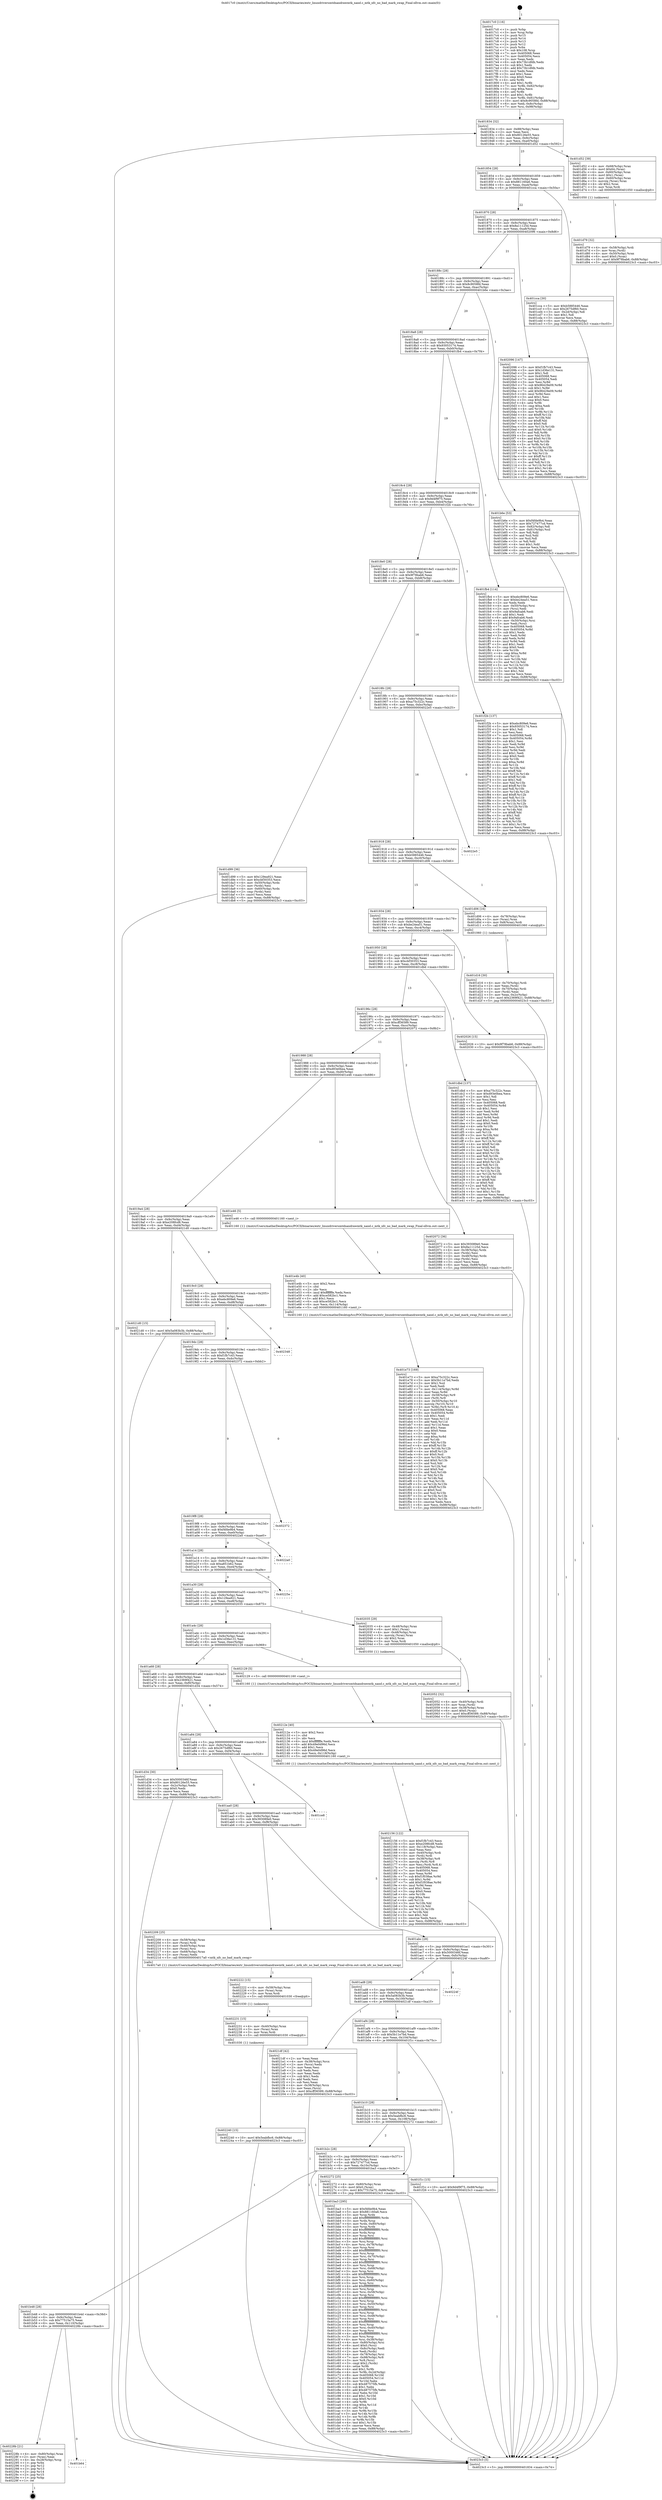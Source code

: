 digraph "0x4017c0" {
  label = "0x4017c0 (/mnt/c/Users/mathe/Desktop/tcc/POCII/binaries/extr_linuxdriversmtdnandrawmtk_nand.c_mtk_nfc_no_bad_mark_swap_Final-ollvm.out::main(0))"
  labelloc = "t"
  node[shape=record]

  Entry [label="",width=0.3,height=0.3,shape=circle,fillcolor=black,style=filled]
  "0x401834" [label="{
     0x401834 [32]\l
     | [instrs]\l
     &nbsp;&nbsp;0x401834 \<+6\>: mov -0x88(%rbp),%eax\l
     &nbsp;&nbsp;0x40183a \<+2\>: mov %eax,%ecx\l
     &nbsp;&nbsp;0x40183c \<+6\>: sub $0x80126e55,%ecx\l
     &nbsp;&nbsp;0x401842 \<+6\>: mov %eax,-0x9c(%rbp)\l
     &nbsp;&nbsp;0x401848 \<+6\>: mov %ecx,-0xa0(%rbp)\l
     &nbsp;&nbsp;0x40184e \<+6\>: je 0000000000401d52 \<main+0x592\>\l
  }"]
  "0x401d52" [label="{
     0x401d52 [39]\l
     | [instrs]\l
     &nbsp;&nbsp;0x401d52 \<+4\>: mov -0x68(%rbp),%rax\l
     &nbsp;&nbsp;0x401d56 \<+6\>: movl $0x64,(%rax)\l
     &nbsp;&nbsp;0x401d5c \<+4\>: mov -0x60(%rbp),%rax\l
     &nbsp;&nbsp;0x401d60 \<+6\>: movl $0x1,(%rax)\l
     &nbsp;&nbsp;0x401d66 \<+4\>: mov -0x60(%rbp),%rax\l
     &nbsp;&nbsp;0x401d6a \<+3\>: movslq (%rax),%rax\l
     &nbsp;&nbsp;0x401d6d \<+4\>: shl $0x2,%rax\l
     &nbsp;&nbsp;0x401d71 \<+3\>: mov %rax,%rdi\l
     &nbsp;&nbsp;0x401d74 \<+5\>: call 0000000000401050 \<malloc@plt\>\l
     | [calls]\l
     &nbsp;&nbsp;0x401050 \{1\} (unknown)\l
  }"]
  "0x401854" [label="{
     0x401854 [28]\l
     | [instrs]\l
     &nbsp;&nbsp;0x401854 \<+5\>: jmp 0000000000401859 \<main+0x99\>\l
     &nbsp;&nbsp;0x401859 \<+6\>: mov -0x9c(%rbp),%eax\l
     &nbsp;&nbsp;0x40185f \<+5\>: sub $0x881160a6,%eax\l
     &nbsp;&nbsp;0x401864 \<+6\>: mov %eax,-0xa4(%rbp)\l
     &nbsp;&nbsp;0x40186a \<+6\>: je 0000000000401cca \<main+0x50a\>\l
  }"]
  Exit [label="",width=0.3,height=0.3,shape=circle,fillcolor=black,style=filled,peripheries=2]
  "0x401cca" [label="{
     0x401cca [30]\l
     | [instrs]\l
     &nbsp;&nbsp;0x401cca \<+5\>: mov $0xb5885446,%eax\l
     &nbsp;&nbsp;0x401ccf \<+5\>: mov $0x2675df60,%ecx\l
     &nbsp;&nbsp;0x401cd4 \<+3\>: mov -0x2d(%rbp),%dl\l
     &nbsp;&nbsp;0x401cd7 \<+3\>: test $0x1,%dl\l
     &nbsp;&nbsp;0x401cda \<+3\>: cmovne %ecx,%eax\l
     &nbsp;&nbsp;0x401cdd \<+6\>: mov %eax,-0x88(%rbp)\l
     &nbsp;&nbsp;0x401ce3 \<+5\>: jmp 00000000004023c3 \<main+0xc03\>\l
  }"]
  "0x401870" [label="{
     0x401870 [28]\l
     | [instrs]\l
     &nbsp;&nbsp;0x401870 \<+5\>: jmp 0000000000401875 \<main+0xb5\>\l
     &nbsp;&nbsp;0x401875 \<+6\>: mov -0x9c(%rbp),%eax\l
     &nbsp;&nbsp;0x40187b \<+5\>: sub $0x8a11125d,%eax\l
     &nbsp;&nbsp;0x401880 \<+6\>: mov %eax,-0xa8(%rbp)\l
     &nbsp;&nbsp;0x401886 \<+6\>: je 0000000000402096 \<main+0x8d6\>\l
  }"]
  "0x401b64" [label="{
     0x401b64\l
  }", style=dashed]
  "0x402096" [label="{
     0x402096 [147]\l
     | [instrs]\l
     &nbsp;&nbsp;0x402096 \<+5\>: mov $0xf1fb7c43,%eax\l
     &nbsp;&nbsp;0x40209b \<+5\>: mov $0x1d36e131,%ecx\l
     &nbsp;&nbsp;0x4020a0 \<+2\>: mov $0x1,%dl\l
     &nbsp;&nbsp;0x4020a2 \<+7\>: mov 0x405068,%esi\l
     &nbsp;&nbsp;0x4020a9 \<+7\>: mov 0x405054,%edi\l
     &nbsp;&nbsp;0x4020b0 \<+3\>: mov %esi,%r8d\l
     &nbsp;&nbsp;0x4020b3 \<+7\>: sub $0x96429e09,%r8d\l
     &nbsp;&nbsp;0x4020ba \<+4\>: sub $0x1,%r8d\l
     &nbsp;&nbsp;0x4020be \<+7\>: add $0x96429e09,%r8d\l
     &nbsp;&nbsp;0x4020c5 \<+4\>: imul %r8d,%esi\l
     &nbsp;&nbsp;0x4020c9 \<+3\>: and $0x1,%esi\l
     &nbsp;&nbsp;0x4020cc \<+3\>: cmp $0x0,%esi\l
     &nbsp;&nbsp;0x4020cf \<+4\>: sete %r9b\l
     &nbsp;&nbsp;0x4020d3 \<+3\>: cmp $0xa,%edi\l
     &nbsp;&nbsp;0x4020d6 \<+4\>: setl %r10b\l
     &nbsp;&nbsp;0x4020da \<+3\>: mov %r9b,%r11b\l
     &nbsp;&nbsp;0x4020dd \<+4\>: xor $0xff,%r11b\l
     &nbsp;&nbsp;0x4020e1 \<+3\>: mov %r10b,%bl\l
     &nbsp;&nbsp;0x4020e4 \<+3\>: xor $0xff,%bl\l
     &nbsp;&nbsp;0x4020e7 \<+3\>: xor $0x0,%dl\l
     &nbsp;&nbsp;0x4020ea \<+3\>: mov %r11b,%r14b\l
     &nbsp;&nbsp;0x4020ed \<+4\>: and $0x0,%r14b\l
     &nbsp;&nbsp;0x4020f1 \<+3\>: and %dl,%r9b\l
     &nbsp;&nbsp;0x4020f4 \<+3\>: mov %bl,%r15b\l
     &nbsp;&nbsp;0x4020f7 \<+4\>: and $0x0,%r15b\l
     &nbsp;&nbsp;0x4020fb \<+3\>: and %dl,%r10b\l
     &nbsp;&nbsp;0x4020fe \<+3\>: or %r9b,%r14b\l
     &nbsp;&nbsp;0x402101 \<+3\>: or %r10b,%r15b\l
     &nbsp;&nbsp;0x402104 \<+3\>: xor %r15b,%r14b\l
     &nbsp;&nbsp;0x402107 \<+3\>: or %bl,%r11b\l
     &nbsp;&nbsp;0x40210a \<+4\>: xor $0xff,%r11b\l
     &nbsp;&nbsp;0x40210e \<+3\>: or $0x0,%dl\l
     &nbsp;&nbsp;0x402111 \<+3\>: and %dl,%r11b\l
     &nbsp;&nbsp;0x402114 \<+3\>: or %r11b,%r14b\l
     &nbsp;&nbsp;0x402117 \<+4\>: test $0x1,%r14b\l
     &nbsp;&nbsp;0x40211b \<+3\>: cmovne %ecx,%eax\l
     &nbsp;&nbsp;0x40211e \<+6\>: mov %eax,-0x88(%rbp)\l
     &nbsp;&nbsp;0x402124 \<+5\>: jmp 00000000004023c3 \<main+0xc03\>\l
  }"]
  "0x40188c" [label="{
     0x40188c [28]\l
     | [instrs]\l
     &nbsp;&nbsp;0x40188c \<+5\>: jmp 0000000000401891 \<main+0xd1\>\l
     &nbsp;&nbsp;0x401891 \<+6\>: mov -0x9c(%rbp),%eax\l
     &nbsp;&nbsp;0x401897 \<+5\>: sub $0x8c9058fd,%eax\l
     &nbsp;&nbsp;0x40189c \<+6\>: mov %eax,-0xac(%rbp)\l
     &nbsp;&nbsp;0x4018a2 \<+6\>: je 0000000000401b6e \<main+0x3ae\>\l
  }"]
  "0x40228b" [label="{
     0x40228b [21]\l
     | [instrs]\l
     &nbsp;&nbsp;0x40228b \<+4\>: mov -0x80(%rbp),%rax\l
     &nbsp;&nbsp;0x40228f \<+2\>: mov (%rax),%eax\l
     &nbsp;&nbsp;0x402291 \<+4\>: lea -0x28(%rbp),%rsp\l
     &nbsp;&nbsp;0x402295 \<+1\>: pop %rbx\l
     &nbsp;&nbsp;0x402296 \<+2\>: pop %r12\l
     &nbsp;&nbsp;0x402298 \<+2\>: pop %r13\l
     &nbsp;&nbsp;0x40229a \<+2\>: pop %r14\l
     &nbsp;&nbsp;0x40229c \<+2\>: pop %r15\l
     &nbsp;&nbsp;0x40229e \<+1\>: pop %rbp\l
     &nbsp;&nbsp;0x40229f \<+1\>: ret\l
  }"]
  "0x401b6e" [label="{
     0x401b6e [53]\l
     | [instrs]\l
     &nbsp;&nbsp;0x401b6e \<+5\>: mov $0xf4fde9b4,%eax\l
     &nbsp;&nbsp;0x401b73 \<+5\>: mov $0x727477cd,%ecx\l
     &nbsp;&nbsp;0x401b78 \<+6\>: mov -0x82(%rbp),%dl\l
     &nbsp;&nbsp;0x401b7e \<+7\>: mov -0x81(%rbp),%sil\l
     &nbsp;&nbsp;0x401b85 \<+3\>: mov %dl,%dil\l
     &nbsp;&nbsp;0x401b88 \<+3\>: and %sil,%dil\l
     &nbsp;&nbsp;0x401b8b \<+3\>: xor %sil,%dl\l
     &nbsp;&nbsp;0x401b8e \<+3\>: or %dl,%dil\l
     &nbsp;&nbsp;0x401b91 \<+4\>: test $0x1,%dil\l
     &nbsp;&nbsp;0x401b95 \<+3\>: cmovne %ecx,%eax\l
     &nbsp;&nbsp;0x401b98 \<+6\>: mov %eax,-0x88(%rbp)\l
     &nbsp;&nbsp;0x401b9e \<+5\>: jmp 00000000004023c3 \<main+0xc03\>\l
  }"]
  "0x4018a8" [label="{
     0x4018a8 [28]\l
     | [instrs]\l
     &nbsp;&nbsp;0x4018a8 \<+5\>: jmp 00000000004018ad \<main+0xed\>\l
     &nbsp;&nbsp;0x4018ad \<+6\>: mov -0x9c(%rbp),%eax\l
     &nbsp;&nbsp;0x4018b3 \<+5\>: sub $0x93053174,%eax\l
     &nbsp;&nbsp;0x4018b8 \<+6\>: mov %eax,-0xb0(%rbp)\l
     &nbsp;&nbsp;0x4018be \<+6\>: je 0000000000401fb4 \<main+0x7f4\>\l
  }"]
  "0x4023c3" [label="{
     0x4023c3 [5]\l
     | [instrs]\l
     &nbsp;&nbsp;0x4023c3 \<+5\>: jmp 0000000000401834 \<main+0x74\>\l
  }"]
  "0x4017c0" [label="{
     0x4017c0 [116]\l
     | [instrs]\l
     &nbsp;&nbsp;0x4017c0 \<+1\>: push %rbp\l
     &nbsp;&nbsp;0x4017c1 \<+3\>: mov %rsp,%rbp\l
     &nbsp;&nbsp;0x4017c4 \<+2\>: push %r15\l
     &nbsp;&nbsp;0x4017c6 \<+2\>: push %r14\l
     &nbsp;&nbsp;0x4017c8 \<+2\>: push %r13\l
     &nbsp;&nbsp;0x4017ca \<+2\>: push %r12\l
     &nbsp;&nbsp;0x4017cc \<+1\>: push %rbx\l
     &nbsp;&nbsp;0x4017cd \<+7\>: sub $0x108,%rsp\l
     &nbsp;&nbsp;0x4017d4 \<+7\>: mov 0x405068,%eax\l
     &nbsp;&nbsp;0x4017db \<+7\>: mov 0x405054,%ecx\l
     &nbsp;&nbsp;0x4017e2 \<+2\>: mov %eax,%edx\l
     &nbsp;&nbsp;0x4017e4 \<+6\>: sub $0x73b1dfdb,%edx\l
     &nbsp;&nbsp;0x4017ea \<+3\>: sub $0x1,%edx\l
     &nbsp;&nbsp;0x4017ed \<+6\>: add $0x73b1dfdb,%edx\l
     &nbsp;&nbsp;0x4017f3 \<+3\>: imul %edx,%eax\l
     &nbsp;&nbsp;0x4017f6 \<+3\>: and $0x1,%eax\l
     &nbsp;&nbsp;0x4017f9 \<+3\>: cmp $0x0,%eax\l
     &nbsp;&nbsp;0x4017fc \<+4\>: sete %r8b\l
     &nbsp;&nbsp;0x401800 \<+4\>: and $0x1,%r8b\l
     &nbsp;&nbsp;0x401804 \<+7\>: mov %r8b,-0x82(%rbp)\l
     &nbsp;&nbsp;0x40180b \<+3\>: cmp $0xa,%ecx\l
     &nbsp;&nbsp;0x40180e \<+4\>: setl %r8b\l
     &nbsp;&nbsp;0x401812 \<+4\>: and $0x1,%r8b\l
     &nbsp;&nbsp;0x401816 \<+7\>: mov %r8b,-0x81(%rbp)\l
     &nbsp;&nbsp;0x40181d \<+10\>: movl $0x8c9058fd,-0x88(%rbp)\l
     &nbsp;&nbsp;0x401827 \<+6\>: mov %edi,-0x8c(%rbp)\l
     &nbsp;&nbsp;0x40182d \<+7\>: mov %rsi,-0x98(%rbp)\l
  }"]
  "0x402240" [label="{
     0x402240 [15]\l
     | [instrs]\l
     &nbsp;&nbsp;0x402240 \<+10\>: movl $0x5eabfbc6,-0x88(%rbp)\l
     &nbsp;&nbsp;0x40224a \<+5\>: jmp 00000000004023c3 \<main+0xc03\>\l
  }"]
  "0x401fb4" [label="{
     0x401fb4 [114]\l
     | [instrs]\l
     &nbsp;&nbsp;0x401fb4 \<+5\>: mov $0xebc809e6,%eax\l
     &nbsp;&nbsp;0x401fb9 \<+5\>: mov $0xbe24ea51,%ecx\l
     &nbsp;&nbsp;0x401fbe \<+2\>: xor %edx,%edx\l
     &nbsp;&nbsp;0x401fc0 \<+4\>: mov -0x50(%rbp),%rsi\l
     &nbsp;&nbsp;0x401fc4 \<+2\>: mov (%rsi),%edi\l
     &nbsp;&nbsp;0x401fc6 \<+6\>: sub $0x9afcab6,%edi\l
     &nbsp;&nbsp;0x401fcc \<+3\>: add $0x1,%edi\l
     &nbsp;&nbsp;0x401fcf \<+6\>: add $0x9afcab6,%edi\l
     &nbsp;&nbsp;0x401fd5 \<+4\>: mov -0x50(%rbp),%rsi\l
     &nbsp;&nbsp;0x401fd9 \<+2\>: mov %edi,(%rsi)\l
     &nbsp;&nbsp;0x401fdb \<+7\>: mov 0x405068,%edi\l
     &nbsp;&nbsp;0x401fe2 \<+8\>: mov 0x405054,%r8d\l
     &nbsp;&nbsp;0x401fea \<+3\>: sub $0x1,%edx\l
     &nbsp;&nbsp;0x401fed \<+3\>: mov %edi,%r9d\l
     &nbsp;&nbsp;0x401ff0 \<+3\>: add %edx,%r9d\l
     &nbsp;&nbsp;0x401ff3 \<+4\>: imul %r9d,%edi\l
     &nbsp;&nbsp;0x401ff7 \<+3\>: and $0x1,%edi\l
     &nbsp;&nbsp;0x401ffa \<+3\>: cmp $0x0,%edi\l
     &nbsp;&nbsp;0x401ffd \<+4\>: sete %r10b\l
     &nbsp;&nbsp;0x402001 \<+4\>: cmp $0xa,%r8d\l
     &nbsp;&nbsp;0x402005 \<+4\>: setl %r11b\l
     &nbsp;&nbsp;0x402009 \<+3\>: mov %r10b,%bl\l
     &nbsp;&nbsp;0x40200c \<+3\>: and %r11b,%bl\l
     &nbsp;&nbsp;0x40200f \<+3\>: xor %r11b,%r10b\l
     &nbsp;&nbsp;0x402012 \<+3\>: or %r10b,%bl\l
     &nbsp;&nbsp;0x402015 \<+3\>: test $0x1,%bl\l
     &nbsp;&nbsp;0x402018 \<+3\>: cmovne %ecx,%eax\l
     &nbsp;&nbsp;0x40201b \<+6\>: mov %eax,-0x88(%rbp)\l
     &nbsp;&nbsp;0x402021 \<+5\>: jmp 00000000004023c3 \<main+0xc03\>\l
  }"]
  "0x4018c4" [label="{
     0x4018c4 [28]\l
     | [instrs]\l
     &nbsp;&nbsp;0x4018c4 \<+5\>: jmp 00000000004018c9 \<main+0x109\>\l
     &nbsp;&nbsp;0x4018c9 \<+6\>: mov -0x9c(%rbp),%eax\l
     &nbsp;&nbsp;0x4018cf \<+5\>: sub $0x9d4f9f75,%eax\l
     &nbsp;&nbsp;0x4018d4 \<+6\>: mov %eax,-0xb4(%rbp)\l
     &nbsp;&nbsp;0x4018da \<+6\>: je 0000000000401f2b \<main+0x76b\>\l
  }"]
  "0x402231" [label="{
     0x402231 [15]\l
     | [instrs]\l
     &nbsp;&nbsp;0x402231 \<+4\>: mov -0x40(%rbp),%rax\l
     &nbsp;&nbsp;0x402235 \<+3\>: mov (%rax),%rax\l
     &nbsp;&nbsp;0x402238 \<+3\>: mov %rax,%rdi\l
     &nbsp;&nbsp;0x40223b \<+5\>: call 0000000000401030 \<free@plt\>\l
     | [calls]\l
     &nbsp;&nbsp;0x401030 \{1\} (unknown)\l
  }"]
  "0x401f2b" [label="{
     0x401f2b [137]\l
     | [instrs]\l
     &nbsp;&nbsp;0x401f2b \<+5\>: mov $0xebc809e6,%eax\l
     &nbsp;&nbsp;0x401f30 \<+5\>: mov $0x93053174,%ecx\l
     &nbsp;&nbsp;0x401f35 \<+2\>: mov $0x1,%dl\l
     &nbsp;&nbsp;0x401f37 \<+2\>: xor %esi,%esi\l
     &nbsp;&nbsp;0x401f39 \<+7\>: mov 0x405068,%edi\l
     &nbsp;&nbsp;0x401f40 \<+8\>: mov 0x405054,%r8d\l
     &nbsp;&nbsp;0x401f48 \<+3\>: sub $0x1,%esi\l
     &nbsp;&nbsp;0x401f4b \<+3\>: mov %edi,%r9d\l
     &nbsp;&nbsp;0x401f4e \<+3\>: add %esi,%r9d\l
     &nbsp;&nbsp;0x401f51 \<+4\>: imul %r9d,%edi\l
     &nbsp;&nbsp;0x401f55 \<+3\>: and $0x1,%edi\l
     &nbsp;&nbsp;0x401f58 \<+3\>: cmp $0x0,%edi\l
     &nbsp;&nbsp;0x401f5b \<+4\>: sete %r10b\l
     &nbsp;&nbsp;0x401f5f \<+4\>: cmp $0xa,%r8d\l
     &nbsp;&nbsp;0x401f63 \<+4\>: setl %r11b\l
     &nbsp;&nbsp;0x401f67 \<+3\>: mov %r10b,%bl\l
     &nbsp;&nbsp;0x401f6a \<+3\>: xor $0xff,%bl\l
     &nbsp;&nbsp;0x401f6d \<+3\>: mov %r11b,%r14b\l
     &nbsp;&nbsp;0x401f70 \<+4\>: xor $0xff,%r14b\l
     &nbsp;&nbsp;0x401f74 \<+3\>: xor $0x1,%dl\l
     &nbsp;&nbsp;0x401f77 \<+3\>: mov %bl,%r15b\l
     &nbsp;&nbsp;0x401f7a \<+4\>: and $0xff,%r15b\l
     &nbsp;&nbsp;0x401f7e \<+3\>: and %dl,%r10b\l
     &nbsp;&nbsp;0x401f81 \<+3\>: mov %r14b,%r12b\l
     &nbsp;&nbsp;0x401f84 \<+4\>: and $0xff,%r12b\l
     &nbsp;&nbsp;0x401f88 \<+3\>: and %dl,%r11b\l
     &nbsp;&nbsp;0x401f8b \<+3\>: or %r10b,%r15b\l
     &nbsp;&nbsp;0x401f8e \<+3\>: or %r11b,%r12b\l
     &nbsp;&nbsp;0x401f91 \<+3\>: xor %r12b,%r15b\l
     &nbsp;&nbsp;0x401f94 \<+3\>: or %r14b,%bl\l
     &nbsp;&nbsp;0x401f97 \<+3\>: xor $0xff,%bl\l
     &nbsp;&nbsp;0x401f9a \<+3\>: or $0x1,%dl\l
     &nbsp;&nbsp;0x401f9d \<+2\>: and %dl,%bl\l
     &nbsp;&nbsp;0x401f9f \<+3\>: or %bl,%r15b\l
     &nbsp;&nbsp;0x401fa2 \<+4\>: test $0x1,%r15b\l
     &nbsp;&nbsp;0x401fa6 \<+3\>: cmovne %ecx,%eax\l
     &nbsp;&nbsp;0x401fa9 \<+6\>: mov %eax,-0x88(%rbp)\l
     &nbsp;&nbsp;0x401faf \<+5\>: jmp 00000000004023c3 \<main+0xc03\>\l
  }"]
  "0x4018e0" [label="{
     0x4018e0 [28]\l
     | [instrs]\l
     &nbsp;&nbsp;0x4018e0 \<+5\>: jmp 00000000004018e5 \<main+0x125\>\l
     &nbsp;&nbsp;0x4018e5 \<+6\>: mov -0x9c(%rbp),%eax\l
     &nbsp;&nbsp;0x4018eb \<+5\>: sub $0x9f78bab6,%eax\l
     &nbsp;&nbsp;0x4018f0 \<+6\>: mov %eax,-0xb8(%rbp)\l
     &nbsp;&nbsp;0x4018f6 \<+6\>: je 0000000000401d99 \<main+0x5d9\>\l
  }"]
  "0x402222" [label="{
     0x402222 [15]\l
     | [instrs]\l
     &nbsp;&nbsp;0x402222 \<+4\>: mov -0x58(%rbp),%rax\l
     &nbsp;&nbsp;0x402226 \<+3\>: mov (%rax),%rax\l
     &nbsp;&nbsp;0x402229 \<+3\>: mov %rax,%rdi\l
     &nbsp;&nbsp;0x40222c \<+5\>: call 0000000000401030 \<free@plt\>\l
     | [calls]\l
     &nbsp;&nbsp;0x401030 \{1\} (unknown)\l
  }"]
  "0x401d99" [label="{
     0x401d99 [36]\l
     | [instrs]\l
     &nbsp;&nbsp;0x401d99 \<+5\>: mov $0x129ea921,%eax\l
     &nbsp;&nbsp;0x401d9e \<+5\>: mov $0xcbf30353,%ecx\l
     &nbsp;&nbsp;0x401da3 \<+4\>: mov -0x50(%rbp),%rdx\l
     &nbsp;&nbsp;0x401da7 \<+2\>: mov (%rdx),%esi\l
     &nbsp;&nbsp;0x401da9 \<+4\>: mov -0x60(%rbp),%rdx\l
     &nbsp;&nbsp;0x401dad \<+2\>: cmp (%rdx),%esi\l
     &nbsp;&nbsp;0x401daf \<+3\>: cmovl %ecx,%eax\l
     &nbsp;&nbsp;0x401db2 \<+6\>: mov %eax,-0x88(%rbp)\l
     &nbsp;&nbsp;0x401db8 \<+5\>: jmp 00000000004023c3 \<main+0xc03\>\l
  }"]
  "0x4018fc" [label="{
     0x4018fc [28]\l
     | [instrs]\l
     &nbsp;&nbsp;0x4018fc \<+5\>: jmp 0000000000401901 \<main+0x141\>\l
     &nbsp;&nbsp;0x401901 \<+6\>: mov -0x9c(%rbp),%eax\l
     &nbsp;&nbsp;0x401907 \<+5\>: sub $0xa75c322c,%eax\l
     &nbsp;&nbsp;0x40190c \<+6\>: mov %eax,-0xbc(%rbp)\l
     &nbsp;&nbsp;0x401912 \<+6\>: je 00000000004022e5 \<main+0xb25\>\l
  }"]
  "0x402156" [label="{
     0x402156 [122]\l
     | [instrs]\l
     &nbsp;&nbsp;0x402156 \<+5\>: mov $0xf1fb7c43,%ecx\l
     &nbsp;&nbsp;0x40215b \<+5\>: mov $0xe208fcd8,%edx\l
     &nbsp;&nbsp;0x402160 \<+6\>: mov -0x118(%rbp),%esi\l
     &nbsp;&nbsp;0x402166 \<+3\>: imul %eax,%esi\l
     &nbsp;&nbsp;0x402169 \<+4\>: mov -0x40(%rbp),%rdi\l
     &nbsp;&nbsp;0x40216d \<+3\>: mov (%rdi),%rdi\l
     &nbsp;&nbsp;0x402170 \<+4\>: mov -0x38(%rbp),%r8\l
     &nbsp;&nbsp;0x402174 \<+3\>: movslq (%r8),%r8\l
     &nbsp;&nbsp;0x402177 \<+4\>: mov %esi,(%rdi,%r8,4)\l
     &nbsp;&nbsp;0x40217b \<+7\>: mov 0x405068,%eax\l
     &nbsp;&nbsp;0x402182 \<+7\>: mov 0x405054,%esi\l
     &nbsp;&nbsp;0x402189 \<+3\>: mov %eax,%r9d\l
     &nbsp;&nbsp;0x40218c \<+7\>: sub $0xf1f038ae,%r9d\l
     &nbsp;&nbsp;0x402193 \<+4\>: sub $0x1,%r9d\l
     &nbsp;&nbsp;0x402197 \<+7\>: add $0xf1f038ae,%r9d\l
     &nbsp;&nbsp;0x40219e \<+4\>: imul %r9d,%eax\l
     &nbsp;&nbsp;0x4021a2 \<+3\>: and $0x1,%eax\l
     &nbsp;&nbsp;0x4021a5 \<+3\>: cmp $0x0,%eax\l
     &nbsp;&nbsp;0x4021a8 \<+4\>: sete %r10b\l
     &nbsp;&nbsp;0x4021ac \<+3\>: cmp $0xa,%esi\l
     &nbsp;&nbsp;0x4021af \<+4\>: setl %r11b\l
     &nbsp;&nbsp;0x4021b3 \<+3\>: mov %r10b,%bl\l
     &nbsp;&nbsp;0x4021b6 \<+3\>: and %r11b,%bl\l
     &nbsp;&nbsp;0x4021b9 \<+3\>: xor %r11b,%r10b\l
     &nbsp;&nbsp;0x4021bc \<+3\>: or %r10b,%bl\l
     &nbsp;&nbsp;0x4021bf \<+3\>: test $0x1,%bl\l
     &nbsp;&nbsp;0x4021c2 \<+3\>: cmovne %edx,%ecx\l
     &nbsp;&nbsp;0x4021c5 \<+6\>: mov %ecx,-0x88(%rbp)\l
     &nbsp;&nbsp;0x4021cb \<+5\>: jmp 00000000004023c3 \<main+0xc03\>\l
  }"]
  "0x4022e5" [label="{
     0x4022e5\l
  }", style=dashed]
  "0x401918" [label="{
     0x401918 [28]\l
     | [instrs]\l
     &nbsp;&nbsp;0x401918 \<+5\>: jmp 000000000040191d \<main+0x15d\>\l
     &nbsp;&nbsp;0x40191d \<+6\>: mov -0x9c(%rbp),%eax\l
     &nbsp;&nbsp;0x401923 \<+5\>: sub $0xb5885446,%eax\l
     &nbsp;&nbsp;0x401928 \<+6\>: mov %eax,-0xc0(%rbp)\l
     &nbsp;&nbsp;0x40192e \<+6\>: je 0000000000401d06 \<main+0x546\>\l
  }"]
  "0x40212e" [label="{
     0x40212e [40]\l
     | [instrs]\l
     &nbsp;&nbsp;0x40212e \<+5\>: mov $0x2,%ecx\l
     &nbsp;&nbsp;0x402133 \<+1\>: cltd\l
     &nbsp;&nbsp;0x402134 \<+2\>: idiv %ecx\l
     &nbsp;&nbsp;0x402136 \<+6\>: imul $0xfffffffe,%edx,%ecx\l
     &nbsp;&nbsp;0x40213c \<+6\>: add $0x49e0d96d,%ecx\l
     &nbsp;&nbsp;0x402142 \<+3\>: add $0x1,%ecx\l
     &nbsp;&nbsp;0x402145 \<+6\>: sub $0x49e0d96d,%ecx\l
     &nbsp;&nbsp;0x40214b \<+6\>: mov %ecx,-0x118(%rbp)\l
     &nbsp;&nbsp;0x402151 \<+5\>: call 0000000000401160 \<next_i\>\l
     | [calls]\l
     &nbsp;&nbsp;0x401160 \{1\} (/mnt/c/Users/mathe/Desktop/tcc/POCII/binaries/extr_linuxdriversmtdnandrawmtk_nand.c_mtk_nfc_no_bad_mark_swap_Final-ollvm.out::next_i)\l
  }"]
  "0x401d06" [label="{
     0x401d06 [16]\l
     | [instrs]\l
     &nbsp;&nbsp;0x401d06 \<+4\>: mov -0x78(%rbp),%rax\l
     &nbsp;&nbsp;0x401d0a \<+3\>: mov (%rax),%rax\l
     &nbsp;&nbsp;0x401d0d \<+4\>: mov 0x8(%rax),%rdi\l
     &nbsp;&nbsp;0x401d11 \<+5\>: call 0000000000401060 \<atoi@plt\>\l
     | [calls]\l
     &nbsp;&nbsp;0x401060 \{1\} (unknown)\l
  }"]
  "0x401934" [label="{
     0x401934 [28]\l
     | [instrs]\l
     &nbsp;&nbsp;0x401934 \<+5\>: jmp 0000000000401939 \<main+0x179\>\l
     &nbsp;&nbsp;0x401939 \<+6\>: mov -0x9c(%rbp),%eax\l
     &nbsp;&nbsp;0x40193f \<+5\>: sub $0xbe24ea51,%eax\l
     &nbsp;&nbsp;0x401944 \<+6\>: mov %eax,-0xc4(%rbp)\l
     &nbsp;&nbsp;0x40194a \<+6\>: je 0000000000402026 \<main+0x866\>\l
  }"]
  "0x402052" [label="{
     0x402052 [32]\l
     | [instrs]\l
     &nbsp;&nbsp;0x402052 \<+4\>: mov -0x40(%rbp),%rdi\l
     &nbsp;&nbsp;0x402056 \<+3\>: mov %rax,(%rdi)\l
     &nbsp;&nbsp;0x402059 \<+4\>: mov -0x38(%rbp),%rax\l
     &nbsp;&nbsp;0x40205d \<+6\>: movl $0x0,(%rax)\l
     &nbsp;&nbsp;0x402063 \<+10\>: movl $0xcff36589,-0x88(%rbp)\l
     &nbsp;&nbsp;0x40206d \<+5\>: jmp 00000000004023c3 \<main+0xc03\>\l
  }"]
  "0x402026" [label="{
     0x402026 [15]\l
     | [instrs]\l
     &nbsp;&nbsp;0x402026 \<+10\>: movl $0x9f78bab6,-0x88(%rbp)\l
     &nbsp;&nbsp;0x402030 \<+5\>: jmp 00000000004023c3 \<main+0xc03\>\l
  }"]
  "0x401950" [label="{
     0x401950 [28]\l
     | [instrs]\l
     &nbsp;&nbsp;0x401950 \<+5\>: jmp 0000000000401955 \<main+0x195\>\l
     &nbsp;&nbsp;0x401955 \<+6\>: mov -0x9c(%rbp),%eax\l
     &nbsp;&nbsp;0x40195b \<+5\>: sub $0xcbf30353,%eax\l
     &nbsp;&nbsp;0x401960 \<+6\>: mov %eax,-0xc8(%rbp)\l
     &nbsp;&nbsp;0x401966 \<+6\>: je 0000000000401dbd \<main+0x5fd\>\l
  }"]
  "0x401e73" [label="{
     0x401e73 [169]\l
     | [instrs]\l
     &nbsp;&nbsp;0x401e73 \<+5\>: mov $0xa75c322c,%ecx\l
     &nbsp;&nbsp;0x401e78 \<+5\>: mov $0x5b11e7bd,%edx\l
     &nbsp;&nbsp;0x401e7d \<+3\>: mov $0x1,%sil\l
     &nbsp;&nbsp;0x401e80 \<+2\>: xor %edi,%edi\l
     &nbsp;&nbsp;0x401e82 \<+7\>: mov -0x114(%rbp),%r8d\l
     &nbsp;&nbsp;0x401e89 \<+4\>: imul %eax,%r8d\l
     &nbsp;&nbsp;0x401e8d \<+4\>: mov -0x58(%rbp),%r9\l
     &nbsp;&nbsp;0x401e91 \<+3\>: mov (%r9),%r9\l
     &nbsp;&nbsp;0x401e94 \<+4\>: mov -0x50(%rbp),%r10\l
     &nbsp;&nbsp;0x401e98 \<+3\>: movslq (%r10),%r10\l
     &nbsp;&nbsp;0x401e9b \<+4\>: mov %r8d,(%r9,%r10,4)\l
     &nbsp;&nbsp;0x401e9f \<+7\>: mov 0x405068,%eax\l
     &nbsp;&nbsp;0x401ea6 \<+8\>: mov 0x405054,%r8d\l
     &nbsp;&nbsp;0x401eae \<+3\>: sub $0x1,%edi\l
     &nbsp;&nbsp;0x401eb1 \<+3\>: mov %eax,%r11d\l
     &nbsp;&nbsp;0x401eb4 \<+3\>: add %edi,%r11d\l
     &nbsp;&nbsp;0x401eb7 \<+4\>: imul %r11d,%eax\l
     &nbsp;&nbsp;0x401ebb \<+3\>: and $0x1,%eax\l
     &nbsp;&nbsp;0x401ebe \<+3\>: cmp $0x0,%eax\l
     &nbsp;&nbsp;0x401ec1 \<+3\>: sete %bl\l
     &nbsp;&nbsp;0x401ec4 \<+4\>: cmp $0xa,%r8d\l
     &nbsp;&nbsp;0x401ec8 \<+4\>: setl %r14b\l
     &nbsp;&nbsp;0x401ecc \<+3\>: mov %bl,%r15b\l
     &nbsp;&nbsp;0x401ecf \<+4\>: xor $0xff,%r15b\l
     &nbsp;&nbsp;0x401ed3 \<+3\>: mov %r14b,%r12b\l
     &nbsp;&nbsp;0x401ed6 \<+4\>: xor $0xff,%r12b\l
     &nbsp;&nbsp;0x401eda \<+4\>: xor $0x0,%sil\l
     &nbsp;&nbsp;0x401ede \<+3\>: mov %r15b,%r13b\l
     &nbsp;&nbsp;0x401ee1 \<+4\>: and $0x0,%r13b\l
     &nbsp;&nbsp;0x401ee5 \<+3\>: and %sil,%bl\l
     &nbsp;&nbsp;0x401ee8 \<+3\>: mov %r12b,%al\l
     &nbsp;&nbsp;0x401eeb \<+2\>: and $0x0,%al\l
     &nbsp;&nbsp;0x401eed \<+3\>: and %sil,%r14b\l
     &nbsp;&nbsp;0x401ef0 \<+3\>: or %bl,%r13b\l
     &nbsp;&nbsp;0x401ef3 \<+3\>: or %r14b,%al\l
     &nbsp;&nbsp;0x401ef6 \<+3\>: xor %al,%r13b\l
     &nbsp;&nbsp;0x401ef9 \<+3\>: or %r12b,%r15b\l
     &nbsp;&nbsp;0x401efc \<+4\>: xor $0xff,%r15b\l
     &nbsp;&nbsp;0x401f00 \<+4\>: or $0x0,%sil\l
     &nbsp;&nbsp;0x401f04 \<+3\>: and %sil,%r15b\l
     &nbsp;&nbsp;0x401f07 \<+3\>: or %r15b,%r13b\l
     &nbsp;&nbsp;0x401f0a \<+4\>: test $0x1,%r13b\l
     &nbsp;&nbsp;0x401f0e \<+3\>: cmovne %edx,%ecx\l
     &nbsp;&nbsp;0x401f11 \<+6\>: mov %ecx,-0x88(%rbp)\l
     &nbsp;&nbsp;0x401f17 \<+5\>: jmp 00000000004023c3 \<main+0xc03\>\l
  }"]
  "0x401dbd" [label="{
     0x401dbd [137]\l
     | [instrs]\l
     &nbsp;&nbsp;0x401dbd \<+5\>: mov $0xa75c322c,%eax\l
     &nbsp;&nbsp;0x401dc2 \<+5\>: mov $0xd93e0bea,%ecx\l
     &nbsp;&nbsp;0x401dc7 \<+2\>: mov $0x1,%dl\l
     &nbsp;&nbsp;0x401dc9 \<+2\>: xor %esi,%esi\l
     &nbsp;&nbsp;0x401dcb \<+7\>: mov 0x405068,%edi\l
     &nbsp;&nbsp;0x401dd2 \<+8\>: mov 0x405054,%r8d\l
     &nbsp;&nbsp;0x401dda \<+3\>: sub $0x1,%esi\l
     &nbsp;&nbsp;0x401ddd \<+3\>: mov %edi,%r9d\l
     &nbsp;&nbsp;0x401de0 \<+3\>: add %esi,%r9d\l
     &nbsp;&nbsp;0x401de3 \<+4\>: imul %r9d,%edi\l
     &nbsp;&nbsp;0x401de7 \<+3\>: and $0x1,%edi\l
     &nbsp;&nbsp;0x401dea \<+3\>: cmp $0x0,%edi\l
     &nbsp;&nbsp;0x401ded \<+4\>: sete %r10b\l
     &nbsp;&nbsp;0x401df1 \<+4\>: cmp $0xa,%r8d\l
     &nbsp;&nbsp;0x401df5 \<+4\>: setl %r11b\l
     &nbsp;&nbsp;0x401df9 \<+3\>: mov %r10b,%bl\l
     &nbsp;&nbsp;0x401dfc \<+3\>: xor $0xff,%bl\l
     &nbsp;&nbsp;0x401dff \<+3\>: mov %r11b,%r14b\l
     &nbsp;&nbsp;0x401e02 \<+4\>: xor $0xff,%r14b\l
     &nbsp;&nbsp;0x401e06 \<+3\>: xor $0x0,%dl\l
     &nbsp;&nbsp;0x401e09 \<+3\>: mov %bl,%r15b\l
     &nbsp;&nbsp;0x401e0c \<+4\>: and $0x0,%r15b\l
     &nbsp;&nbsp;0x401e10 \<+3\>: and %dl,%r10b\l
     &nbsp;&nbsp;0x401e13 \<+3\>: mov %r14b,%r12b\l
     &nbsp;&nbsp;0x401e16 \<+4\>: and $0x0,%r12b\l
     &nbsp;&nbsp;0x401e1a \<+3\>: and %dl,%r11b\l
     &nbsp;&nbsp;0x401e1d \<+3\>: or %r10b,%r15b\l
     &nbsp;&nbsp;0x401e20 \<+3\>: or %r11b,%r12b\l
     &nbsp;&nbsp;0x401e23 \<+3\>: xor %r12b,%r15b\l
     &nbsp;&nbsp;0x401e26 \<+3\>: or %r14b,%bl\l
     &nbsp;&nbsp;0x401e29 \<+3\>: xor $0xff,%bl\l
     &nbsp;&nbsp;0x401e2c \<+3\>: or $0x0,%dl\l
     &nbsp;&nbsp;0x401e2f \<+2\>: and %dl,%bl\l
     &nbsp;&nbsp;0x401e31 \<+3\>: or %bl,%r15b\l
     &nbsp;&nbsp;0x401e34 \<+4\>: test $0x1,%r15b\l
     &nbsp;&nbsp;0x401e38 \<+3\>: cmovne %ecx,%eax\l
     &nbsp;&nbsp;0x401e3b \<+6\>: mov %eax,-0x88(%rbp)\l
     &nbsp;&nbsp;0x401e41 \<+5\>: jmp 00000000004023c3 \<main+0xc03\>\l
  }"]
  "0x40196c" [label="{
     0x40196c [28]\l
     | [instrs]\l
     &nbsp;&nbsp;0x40196c \<+5\>: jmp 0000000000401971 \<main+0x1b1\>\l
     &nbsp;&nbsp;0x401971 \<+6\>: mov -0x9c(%rbp),%eax\l
     &nbsp;&nbsp;0x401977 \<+5\>: sub $0xcff36589,%eax\l
     &nbsp;&nbsp;0x40197c \<+6\>: mov %eax,-0xcc(%rbp)\l
     &nbsp;&nbsp;0x401982 \<+6\>: je 0000000000402072 \<main+0x8b2\>\l
  }"]
  "0x401e4b" [label="{
     0x401e4b [40]\l
     | [instrs]\l
     &nbsp;&nbsp;0x401e4b \<+5\>: mov $0x2,%ecx\l
     &nbsp;&nbsp;0x401e50 \<+1\>: cltd\l
     &nbsp;&nbsp;0x401e51 \<+2\>: idiv %ecx\l
     &nbsp;&nbsp;0x401e53 \<+6\>: imul $0xfffffffe,%edx,%ecx\l
     &nbsp;&nbsp;0x401e59 \<+6\>: add $0xce582bc1,%ecx\l
     &nbsp;&nbsp;0x401e5f \<+3\>: add $0x1,%ecx\l
     &nbsp;&nbsp;0x401e62 \<+6\>: sub $0xce582bc1,%ecx\l
     &nbsp;&nbsp;0x401e68 \<+6\>: mov %ecx,-0x114(%rbp)\l
     &nbsp;&nbsp;0x401e6e \<+5\>: call 0000000000401160 \<next_i\>\l
     | [calls]\l
     &nbsp;&nbsp;0x401160 \{1\} (/mnt/c/Users/mathe/Desktop/tcc/POCII/binaries/extr_linuxdriversmtdnandrawmtk_nand.c_mtk_nfc_no_bad_mark_swap_Final-ollvm.out::next_i)\l
  }"]
  "0x402072" [label="{
     0x402072 [36]\l
     | [instrs]\l
     &nbsp;&nbsp;0x402072 \<+5\>: mov $0x393089e0,%eax\l
     &nbsp;&nbsp;0x402077 \<+5\>: mov $0x8a11125d,%ecx\l
     &nbsp;&nbsp;0x40207c \<+4\>: mov -0x38(%rbp),%rdx\l
     &nbsp;&nbsp;0x402080 \<+2\>: mov (%rdx),%esi\l
     &nbsp;&nbsp;0x402082 \<+4\>: mov -0x48(%rbp),%rdx\l
     &nbsp;&nbsp;0x402086 \<+2\>: cmp (%rdx),%esi\l
     &nbsp;&nbsp;0x402088 \<+3\>: cmovl %ecx,%eax\l
     &nbsp;&nbsp;0x40208b \<+6\>: mov %eax,-0x88(%rbp)\l
     &nbsp;&nbsp;0x402091 \<+5\>: jmp 00000000004023c3 \<main+0xc03\>\l
  }"]
  "0x401988" [label="{
     0x401988 [28]\l
     | [instrs]\l
     &nbsp;&nbsp;0x401988 \<+5\>: jmp 000000000040198d \<main+0x1cd\>\l
     &nbsp;&nbsp;0x40198d \<+6\>: mov -0x9c(%rbp),%eax\l
     &nbsp;&nbsp;0x401993 \<+5\>: sub $0xd93e0bea,%eax\l
     &nbsp;&nbsp;0x401998 \<+6\>: mov %eax,-0xd0(%rbp)\l
     &nbsp;&nbsp;0x40199e \<+6\>: je 0000000000401e46 \<main+0x686\>\l
  }"]
  "0x401d79" [label="{
     0x401d79 [32]\l
     | [instrs]\l
     &nbsp;&nbsp;0x401d79 \<+4\>: mov -0x58(%rbp),%rdi\l
     &nbsp;&nbsp;0x401d7d \<+3\>: mov %rax,(%rdi)\l
     &nbsp;&nbsp;0x401d80 \<+4\>: mov -0x50(%rbp),%rax\l
     &nbsp;&nbsp;0x401d84 \<+6\>: movl $0x0,(%rax)\l
     &nbsp;&nbsp;0x401d8a \<+10\>: movl $0x9f78bab6,-0x88(%rbp)\l
     &nbsp;&nbsp;0x401d94 \<+5\>: jmp 00000000004023c3 \<main+0xc03\>\l
  }"]
  "0x401e46" [label="{
     0x401e46 [5]\l
     | [instrs]\l
     &nbsp;&nbsp;0x401e46 \<+5\>: call 0000000000401160 \<next_i\>\l
     | [calls]\l
     &nbsp;&nbsp;0x401160 \{1\} (/mnt/c/Users/mathe/Desktop/tcc/POCII/binaries/extr_linuxdriversmtdnandrawmtk_nand.c_mtk_nfc_no_bad_mark_swap_Final-ollvm.out::next_i)\l
  }"]
  "0x4019a4" [label="{
     0x4019a4 [28]\l
     | [instrs]\l
     &nbsp;&nbsp;0x4019a4 \<+5\>: jmp 00000000004019a9 \<main+0x1e9\>\l
     &nbsp;&nbsp;0x4019a9 \<+6\>: mov -0x9c(%rbp),%eax\l
     &nbsp;&nbsp;0x4019af \<+5\>: sub $0xe208fcd8,%eax\l
     &nbsp;&nbsp;0x4019b4 \<+6\>: mov %eax,-0xd4(%rbp)\l
     &nbsp;&nbsp;0x4019ba \<+6\>: je 00000000004021d0 \<main+0xa10\>\l
  }"]
  "0x401d16" [label="{
     0x401d16 [30]\l
     | [instrs]\l
     &nbsp;&nbsp;0x401d16 \<+4\>: mov -0x70(%rbp),%rdi\l
     &nbsp;&nbsp;0x401d1a \<+2\>: mov %eax,(%rdi)\l
     &nbsp;&nbsp;0x401d1c \<+4\>: mov -0x70(%rbp),%rdi\l
     &nbsp;&nbsp;0x401d20 \<+2\>: mov (%rdi),%eax\l
     &nbsp;&nbsp;0x401d22 \<+3\>: mov %eax,-0x2c(%rbp)\l
     &nbsp;&nbsp;0x401d25 \<+10\>: movl $0x2369f421,-0x88(%rbp)\l
     &nbsp;&nbsp;0x401d2f \<+5\>: jmp 00000000004023c3 \<main+0xc03\>\l
  }"]
  "0x4021d0" [label="{
     0x4021d0 [15]\l
     | [instrs]\l
     &nbsp;&nbsp;0x4021d0 \<+10\>: movl $0x5a083b3b,-0x88(%rbp)\l
     &nbsp;&nbsp;0x4021da \<+5\>: jmp 00000000004023c3 \<main+0xc03\>\l
  }"]
  "0x4019c0" [label="{
     0x4019c0 [28]\l
     | [instrs]\l
     &nbsp;&nbsp;0x4019c0 \<+5\>: jmp 00000000004019c5 \<main+0x205\>\l
     &nbsp;&nbsp;0x4019c5 \<+6\>: mov -0x9c(%rbp),%eax\l
     &nbsp;&nbsp;0x4019cb \<+5\>: sub $0xebc809e6,%eax\l
     &nbsp;&nbsp;0x4019d0 \<+6\>: mov %eax,-0xd8(%rbp)\l
     &nbsp;&nbsp;0x4019d6 \<+6\>: je 0000000000402348 \<main+0xb88\>\l
  }"]
  "0x401b48" [label="{
     0x401b48 [28]\l
     | [instrs]\l
     &nbsp;&nbsp;0x401b48 \<+5\>: jmp 0000000000401b4d \<main+0x38d\>\l
     &nbsp;&nbsp;0x401b4d \<+6\>: mov -0x9c(%rbp),%eax\l
     &nbsp;&nbsp;0x401b53 \<+5\>: sub $0x77515a75,%eax\l
     &nbsp;&nbsp;0x401b58 \<+6\>: mov %eax,-0x110(%rbp)\l
     &nbsp;&nbsp;0x401b5e \<+6\>: je 000000000040228b \<main+0xacb\>\l
  }"]
  "0x402348" [label="{
     0x402348\l
  }", style=dashed]
  "0x4019dc" [label="{
     0x4019dc [28]\l
     | [instrs]\l
     &nbsp;&nbsp;0x4019dc \<+5\>: jmp 00000000004019e1 \<main+0x221\>\l
     &nbsp;&nbsp;0x4019e1 \<+6\>: mov -0x9c(%rbp),%eax\l
     &nbsp;&nbsp;0x4019e7 \<+5\>: sub $0xf1fb7c43,%eax\l
     &nbsp;&nbsp;0x4019ec \<+6\>: mov %eax,-0xdc(%rbp)\l
     &nbsp;&nbsp;0x4019f2 \<+6\>: je 0000000000402372 \<main+0xbb2\>\l
  }"]
  "0x401ba3" [label="{
     0x401ba3 [295]\l
     | [instrs]\l
     &nbsp;&nbsp;0x401ba3 \<+5\>: mov $0xf4fde9b4,%eax\l
     &nbsp;&nbsp;0x401ba8 \<+5\>: mov $0x881160a6,%ecx\l
     &nbsp;&nbsp;0x401bad \<+3\>: mov %rsp,%rdx\l
     &nbsp;&nbsp;0x401bb0 \<+4\>: add $0xfffffffffffffff0,%rdx\l
     &nbsp;&nbsp;0x401bb4 \<+3\>: mov %rdx,%rsp\l
     &nbsp;&nbsp;0x401bb7 \<+4\>: mov %rdx,-0x80(%rbp)\l
     &nbsp;&nbsp;0x401bbb \<+3\>: mov %rsp,%rdx\l
     &nbsp;&nbsp;0x401bbe \<+4\>: add $0xfffffffffffffff0,%rdx\l
     &nbsp;&nbsp;0x401bc2 \<+3\>: mov %rdx,%rsp\l
     &nbsp;&nbsp;0x401bc5 \<+3\>: mov %rsp,%rsi\l
     &nbsp;&nbsp;0x401bc8 \<+4\>: add $0xfffffffffffffff0,%rsi\l
     &nbsp;&nbsp;0x401bcc \<+3\>: mov %rsi,%rsp\l
     &nbsp;&nbsp;0x401bcf \<+4\>: mov %rsi,-0x78(%rbp)\l
     &nbsp;&nbsp;0x401bd3 \<+3\>: mov %rsp,%rsi\l
     &nbsp;&nbsp;0x401bd6 \<+4\>: add $0xfffffffffffffff0,%rsi\l
     &nbsp;&nbsp;0x401bda \<+3\>: mov %rsi,%rsp\l
     &nbsp;&nbsp;0x401bdd \<+4\>: mov %rsi,-0x70(%rbp)\l
     &nbsp;&nbsp;0x401be1 \<+3\>: mov %rsp,%rsi\l
     &nbsp;&nbsp;0x401be4 \<+4\>: add $0xfffffffffffffff0,%rsi\l
     &nbsp;&nbsp;0x401be8 \<+3\>: mov %rsi,%rsp\l
     &nbsp;&nbsp;0x401beb \<+4\>: mov %rsi,-0x68(%rbp)\l
     &nbsp;&nbsp;0x401bef \<+3\>: mov %rsp,%rsi\l
     &nbsp;&nbsp;0x401bf2 \<+4\>: add $0xfffffffffffffff0,%rsi\l
     &nbsp;&nbsp;0x401bf6 \<+3\>: mov %rsi,%rsp\l
     &nbsp;&nbsp;0x401bf9 \<+4\>: mov %rsi,-0x60(%rbp)\l
     &nbsp;&nbsp;0x401bfd \<+3\>: mov %rsp,%rsi\l
     &nbsp;&nbsp;0x401c00 \<+4\>: add $0xfffffffffffffff0,%rsi\l
     &nbsp;&nbsp;0x401c04 \<+3\>: mov %rsi,%rsp\l
     &nbsp;&nbsp;0x401c07 \<+4\>: mov %rsi,-0x58(%rbp)\l
     &nbsp;&nbsp;0x401c0b \<+3\>: mov %rsp,%rsi\l
     &nbsp;&nbsp;0x401c0e \<+4\>: add $0xfffffffffffffff0,%rsi\l
     &nbsp;&nbsp;0x401c12 \<+3\>: mov %rsi,%rsp\l
     &nbsp;&nbsp;0x401c15 \<+4\>: mov %rsi,-0x50(%rbp)\l
     &nbsp;&nbsp;0x401c19 \<+3\>: mov %rsp,%rsi\l
     &nbsp;&nbsp;0x401c1c \<+4\>: add $0xfffffffffffffff0,%rsi\l
     &nbsp;&nbsp;0x401c20 \<+3\>: mov %rsi,%rsp\l
     &nbsp;&nbsp;0x401c23 \<+4\>: mov %rsi,-0x48(%rbp)\l
     &nbsp;&nbsp;0x401c27 \<+3\>: mov %rsp,%rsi\l
     &nbsp;&nbsp;0x401c2a \<+4\>: add $0xfffffffffffffff0,%rsi\l
     &nbsp;&nbsp;0x401c2e \<+3\>: mov %rsi,%rsp\l
     &nbsp;&nbsp;0x401c31 \<+4\>: mov %rsi,-0x40(%rbp)\l
     &nbsp;&nbsp;0x401c35 \<+3\>: mov %rsp,%rsi\l
     &nbsp;&nbsp;0x401c38 \<+4\>: add $0xfffffffffffffff0,%rsi\l
     &nbsp;&nbsp;0x401c3c \<+3\>: mov %rsi,%rsp\l
     &nbsp;&nbsp;0x401c3f \<+4\>: mov %rsi,-0x38(%rbp)\l
     &nbsp;&nbsp;0x401c43 \<+4\>: mov -0x80(%rbp),%rsi\l
     &nbsp;&nbsp;0x401c47 \<+6\>: movl $0x0,(%rsi)\l
     &nbsp;&nbsp;0x401c4d \<+6\>: mov -0x8c(%rbp),%edi\l
     &nbsp;&nbsp;0x401c53 \<+2\>: mov %edi,(%rdx)\l
     &nbsp;&nbsp;0x401c55 \<+4\>: mov -0x78(%rbp),%rsi\l
     &nbsp;&nbsp;0x401c59 \<+7\>: mov -0x98(%rbp),%r8\l
     &nbsp;&nbsp;0x401c60 \<+3\>: mov %r8,(%rsi)\l
     &nbsp;&nbsp;0x401c63 \<+3\>: cmpl $0x2,(%rdx)\l
     &nbsp;&nbsp;0x401c66 \<+4\>: setne %r9b\l
     &nbsp;&nbsp;0x401c6a \<+4\>: and $0x1,%r9b\l
     &nbsp;&nbsp;0x401c6e \<+4\>: mov %r9b,-0x2d(%rbp)\l
     &nbsp;&nbsp;0x401c72 \<+8\>: mov 0x405068,%r10d\l
     &nbsp;&nbsp;0x401c7a \<+8\>: mov 0x405054,%r11d\l
     &nbsp;&nbsp;0x401c82 \<+3\>: mov %r10d,%ebx\l
     &nbsp;&nbsp;0x401c85 \<+6\>: sub $0x487575fb,%ebx\l
     &nbsp;&nbsp;0x401c8b \<+3\>: sub $0x1,%ebx\l
     &nbsp;&nbsp;0x401c8e \<+6\>: add $0x487575fb,%ebx\l
     &nbsp;&nbsp;0x401c94 \<+4\>: imul %ebx,%r10d\l
     &nbsp;&nbsp;0x401c98 \<+4\>: and $0x1,%r10d\l
     &nbsp;&nbsp;0x401c9c \<+4\>: cmp $0x0,%r10d\l
     &nbsp;&nbsp;0x401ca0 \<+4\>: sete %r9b\l
     &nbsp;&nbsp;0x401ca4 \<+4\>: cmp $0xa,%r11d\l
     &nbsp;&nbsp;0x401ca8 \<+4\>: setl %r14b\l
     &nbsp;&nbsp;0x401cac \<+3\>: mov %r9b,%r15b\l
     &nbsp;&nbsp;0x401caf \<+3\>: and %r14b,%r15b\l
     &nbsp;&nbsp;0x401cb2 \<+3\>: xor %r14b,%r9b\l
     &nbsp;&nbsp;0x401cb5 \<+3\>: or %r9b,%r15b\l
     &nbsp;&nbsp;0x401cb8 \<+4\>: test $0x1,%r15b\l
     &nbsp;&nbsp;0x401cbc \<+3\>: cmovne %ecx,%eax\l
     &nbsp;&nbsp;0x401cbf \<+6\>: mov %eax,-0x88(%rbp)\l
     &nbsp;&nbsp;0x401cc5 \<+5\>: jmp 00000000004023c3 \<main+0xc03\>\l
  }"]
  "0x402372" [label="{
     0x402372\l
  }", style=dashed]
  "0x4019f8" [label="{
     0x4019f8 [28]\l
     | [instrs]\l
     &nbsp;&nbsp;0x4019f8 \<+5\>: jmp 00000000004019fd \<main+0x23d\>\l
     &nbsp;&nbsp;0x4019fd \<+6\>: mov -0x9c(%rbp),%eax\l
     &nbsp;&nbsp;0x401a03 \<+5\>: sub $0xf4fde9b4,%eax\l
     &nbsp;&nbsp;0x401a08 \<+6\>: mov %eax,-0xe0(%rbp)\l
     &nbsp;&nbsp;0x401a0e \<+6\>: je 00000000004022a0 \<main+0xae0\>\l
  }"]
  "0x401b2c" [label="{
     0x401b2c [28]\l
     | [instrs]\l
     &nbsp;&nbsp;0x401b2c \<+5\>: jmp 0000000000401b31 \<main+0x371\>\l
     &nbsp;&nbsp;0x401b31 \<+6\>: mov -0x9c(%rbp),%eax\l
     &nbsp;&nbsp;0x401b37 \<+5\>: sub $0x727477cd,%eax\l
     &nbsp;&nbsp;0x401b3c \<+6\>: mov %eax,-0x10c(%rbp)\l
     &nbsp;&nbsp;0x401b42 \<+6\>: je 0000000000401ba3 \<main+0x3e3\>\l
  }"]
  "0x4022a0" [label="{
     0x4022a0\l
  }", style=dashed]
  "0x401a14" [label="{
     0x401a14 [28]\l
     | [instrs]\l
     &nbsp;&nbsp;0x401a14 \<+5\>: jmp 0000000000401a19 \<main+0x259\>\l
     &nbsp;&nbsp;0x401a19 \<+6\>: mov -0x9c(%rbp),%eax\l
     &nbsp;&nbsp;0x401a1f \<+5\>: sub $0xa851b62,%eax\l
     &nbsp;&nbsp;0x401a24 \<+6\>: mov %eax,-0xe4(%rbp)\l
     &nbsp;&nbsp;0x401a2a \<+6\>: je 000000000040225e \<main+0xa9e\>\l
  }"]
  "0x402272" [label="{
     0x402272 [25]\l
     | [instrs]\l
     &nbsp;&nbsp;0x402272 \<+4\>: mov -0x80(%rbp),%rax\l
     &nbsp;&nbsp;0x402276 \<+6\>: movl $0x0,(%rax)\l
     &nbsp;&nbsp;0x40227c \<+10\>: movl $0x77515a75,-0x88(%rbp)\l
     &nbsp;&nbsp;0x402286 \<+5\>: jmp 00000000004023c3 \<main+0xc03\>\l
  }"]
  "0x40225e" [label="{
     0x40225e\l
  }", style=dashed]
  "0x401a30" [label="{
     0x401a30 [28]\l
     | [instrs]\l
     &nbsp;&nbsp;0x401a30 \<+5\>: jmp 0000000000401a35 \<main+0x275\>\l
     &nbsp;&nbsp;0x401a35 \<+6\>: mov -0x9c(%rbp),%eax\l
     &nbsp;&nbsp;0x401a3b \<+5\>: sub $0x129ea921,%eax\l
     &nbsp;&nbsp;0x401a40 \<+6\>: mov %eax,-0xe8(%rbp)\l
     &nbsp;&nbsp;0x401a46 \<+6\>: je 0000000000402035 \<main+0x875\>\l
  }"]
  "0x401b10" [label="{
     0x401b10 [28]\l
     | [instrs]\l
     &nbsp;&nbsp;0x401b10 \<+5\>: jmp 0000000000401b15 \<main+0x355\>\l
     &nbsp;&nbsp;0x401b15 \<+6\>: mov -0x9c(%rbp),%eax\l
     &nbsp;&nbsp;0x401b1b \<+5\>: sub $0x5eabfbc6,%eax\l
     &nbsp;&nbsp;0x401b20 \<+6\>: mov %eax,-0x108(%rbp)\l
     &nbsp;&nbsp;0x401b26 \<+6\>: je 0000000000402272 \<main+0xab2\>\l
  }"]
  "0x402035" [label="{
     0x402035 [29]\l
     | [instrs]\l
     &nbsp;&nbsp;0x402035 \<+4\>: mov -0x48(%rbp),%rax\l
     &nbsp;&nbsp;0x402039 \<+6\>: movl $0x1,(%rax)\l
     &nbsp;&nbsp;0x40203f \<+4\>: mov -0x48(%rbp),%rax\l
     &nbsp;&nbsp;0x402043 \<+3\>: movslq (%rax),%rax\l
     &nbsp;&nbsp;0x402046 \<+4\>: shl $0x2,%rax\l
     &nbsp;&nbsp;0x40204a \<+3\>: mov %rax,%rdi\l
     &nbsp;&nbsp;0x40204d \<+5\>: call 0000000000401050 \<malloc@plt\>\l
     | [calls]\l
     &nbsp;&nbsp;0x401050 \{1\} (unknown)\l
  }"]
  "0x401a4c" [label="{
     0x401a4c [28]\l
     | [instrs]\l
     &nbsp;&nbsp;0x401a4c \<+5\>: jmp 0000000000401a51 \<main+0x291\>\l
     &nbsp;&nbsp;0x401a51 \<+6\>: mov -0x9c(%rbp),%eax\l
     &nbsp;&nbsp;0x401a57 \<+5\>: sub $0x1d36e131,%eax\l
     &nbsp;&nbsp;0x401a5c \<+6\>: mov %eax,-0xec(%rbp)\l
     &nbsp;&nbsp;0x401a62 \<+6\>: je 0000000000402129 \<main+0x969\>\l
  }"]
  "0x401f1c" [label="{
     0x401f1c [15]\l
     | [instrs]\l
     &nbsp;&nbsp;0x401f1c \<+10\>: movl $0x9d4f9f75,-0x88(%rbp)\l
     &nbsp;&nbsp;0x401f26 \<+5\>: jmp 00000000004023c3 \<main+0xc03\>\l
  }"]
  "0x402129" [label="{
     0x402129 [5]\l
     | [instrs]\l
     &nbsp;&nbsp;0x402129 \<+5\>: call 0000000000401160 \<next_i\>\l
     | [calls]\l
     &nbsp;&nbsp;0x401160 \{1\} (/mnt/c/Users/mathe/Desktop/tcc/POCII/binaries/extr_linuxdriversmtdnandrawmtk_nand.c_mtk_nfc_no_bad_mark_swap_Final-ollvm.out::next_i)\l
  }"]
  "0x401a68" [label="{
     0x401a68 [28]\l
     | [instrs]\l
     &nbsp;&nbsp;0x401a68 \<+5\>: jmp 0000000000401a6d \<main+0x2ad\>\l
     &nbsp;&nbsp;0x401a6d \<+6\>: mov -0x9c(%rbp),%eax\l
     &nbsp;&nbsp;0x401a73 \<+5\>: sub $0x2369f421,%eax\l
     &nbsp;&nbsp;0x401a78 \<+6\>: mov %eax,-0xf0(%rbp)\l
     &nbsp;&nbsp;0x401a7e \<+6\>: je 0000000000401d34 \<main+0x574\>\l
  }"]
  "0x401af4" [label="{
     0x401af4 [28]\l
     | [instrs]\l
     &nbsp;&nbsp;0x401af4 \<+5\>: jmp 0000000000401af9 \<main+0x339\>\l
     &nbsp;&nbsp;0x401af9 \<+6\>: mov -0x9c(%rbp),%eax\l
     &nbsp;&nbsp;0x401aff \<+5\>: sub $0x5b11e7bd,%eax\l
     &nbsp;&nbsp;0x401b04 \<+6\>: mov %eax,-0x104(%rbp)\l
     &nbsp;&nbsp;0x401b0a \<+6\>: je 0000000000401f1c \<main+0x75c\>\l
  }"]
  "0x401d34" [label="{
     0x401d34 [30]\l
     | [instrs]\l
     &nbsp;&nbsp;0x401d34 \<+5\>: mov $0x5000346f,%eax\l
     &nbsp;&nbsp;0x401d39 \<+5\>: mov $0x80126e55,%ecx\l
     &nbsp;&nbsp;0x401d3e \<+3\>: mov -0x2c(%rbp),%edx\l
     &nbsp;&nbsp;0x401d41 \<+3\>: cmp $0x0,%edx\l
     &nbsp;&nbsp;0x401d44 \<+3\>: cmove %ecx,%eax\l
     &nbsp;&nbsp;0x401d47 \<+6\>: mov %eax,-0x88(%rbp)\l
     &nbsp;&nbsp;0x401d4d \<+5\>: jmp 00000000004023c3 \<main+0xc03\>\l
  }"]
  "0x401a84" [label="{
     0x401a84 [28]\l
     | [instrs]\l
     &nbsp;&nbsp;0x401a84 \<+5\>: jmp 0000000000401a89 \<main+0x2c9\>\l
     &nbsp;&nbsp;0x401a89 \<+6\>: mov -0x9c(%rbp),%eax\l
     &nbsp;&nbsp;0x401a8f \<+5\>: sub $0x2675df60,%eax\l
     &nbsp;&nbsp;0x401a94 \<+6\>: mov %eax,-0xf4(%rbp)\l
     &nbsp;&nbsp;0x401a9a \<+6\>: je 0000000000401ce8 \<main+0x528\>\l
  }"]
  "0x4021df" [label="{
     0x4021df [42]\l
     | [instrs]\l
     &nbsp;&nbsp;0x4021df \<+2\>: xor %eax,%eax\l
     &nbsp;&nbsp;0x4021e1 \<+4\>: mov -0x38(%rbp),%rcx\l
     &nbsp;&nbsp;0x4021e5 \<+2\>: mov (%rcx),%edx\l
     &nbsp;&nbsp;0x4021e7 \<+2\>: mov %eax,%esi\l
     &nbsp;&nbsp;0x4021e9 \<+2\>: sub %edx,%esi\l
     &nbsp;&nbsp;0x4021eb \<+2\>: mov %eax,%edx\l
     &nbsp;&nbsp;0x4021ed \<+3\>: sub $0x1,%edx\l
     &nbsp;&nbsp;0x4021f0 \<+2\>: add %edx,%esi\l
     &nbsp;&nbsp;0x4021f2 \<+2\>: sub %esi,%eax\l
     &nbsp;&nbsp;0x4021f4 \<+4\>: mov -0x38(%rbp),%rcx\l
     &nbsp;&nbsp;0x4021f8 \<+2\>: mov %eax,(%rcx)\l
     &nbsp;&nbsp;0x4021fa \<+10\>: movl $0xcff36589,-0x88(%rbp)\l
     &nbsp;&nbsp;0x402204 \<+5\>: jmp 00000000004023c3 \<main+0xc03\>\l
  }"]
  "0x401ce8" [label="{
     0x401ce8\l
  }", style=dashed]
  "0x401aa0" [label="{
     0x401aa0 [28]\l
     | [instrs]\l
     &nbsp;&nbsp;0x401aa0 \<+5\>: jmp 0000000000401aa5 \<main+0x2e5\>\l
     &nbsp;&nbsp;0x401aa5 \<+6\>: mov -0x9c(%rbp),%eax\l
     &nbsp;&nbsp;0x401aab \<+5\>: sub $0x393089e0,%eax\l
     &nbsp;&nbsp;0x401ab0 \<+6\>: mov %eax,-0xf8(%rbp)\l
     &nbsp;&nbsp;0x401ab6 \<+6\>: je 0000000000402209 \<main+0xa49\>\l
  }"]
  "0x401ad8" [label="{
     0x401ad8 [28]\l
     | [instrs]\l
     &nbsp;&nbsp;0x401ad8 \<+5\>: jmp 0000000000401add \<main+0x31d\>\l
     &nbsp;&nbsp;0x401add \<+6\>: mov -0x9c(%rbp),%eax\l
     &nbsp;&nbsp;0x401ae3 \<+5\>: sub $0x5a083b3b,%eax\l
     &nbsp;&nbsp;0x401ae8 \<+6\>: mov %eax,-0x100(%rbp)\l
     &nbsp;&nbsp;0x401aee \<+6\>: je 00000000004021df \<main+0xa1f\>\l
  }"]
  "0x402209" [label="{
     0x402209 [25]\l
     | [instrs]\l
     &nbsp;&nbsp;0x402209 \<+4\>: mov -0x58(%rbp),%rax\l
     &nbsp;&nbsp;0x40220d \<+3\>: mov (%rax),%rdi\l
     &nbsp;&nbsp;0x402210 \<+4\>: mov -0x40(%rbp),%rax\l
     &nbsp;&nbsp;0x402214 \<+3\>: mov (%rax),%rsi\l
     &nbsp;&nbsp;0x402217 \<+4\>: mov -0x68(%rbp),%rax\l
     &nbsp;&nbsp;0x40221b \<+2\>: mov (%rax),%edx\l
     &nbsp;&nbsp;0x40221d \<+5\>: call 00000000004017a0 \<mtk_nfc_no_bad_mark_swap\>\l
     | [calls]\l
     &nbsp;&nbsp;0x4017a0 \{1\} (/mnt/c/Users/mathe/Desktop/tcc/POCII/binaries/extr_linuxdriversmtdnandrawmtk_nand.c_mtk_nfc_no_bad_mark_swap_Final-ollvm.out::mtk_nfc_no_bad_mark_swap)\l
  }"]
  "0x401abc" [label="{
     0x401abc [28]\l
     | [instrs]\l
     &nbsp;&nbsp;0x401abc \<+5\>: jmp 0000000000401ac1 \<main+0x301\>\l
     &nbsp;&nbsp;0x401ac1 \<+6\>: mov -0x9c(%rbp),%eax\l
     &nbsp;&nbsp;0x401ac7 \<+5\>: sub $0x5000346f,%eax\l
     &nbsp;&nbsp;0x401acc \<+6\>: mov %eax,-0xfc(%rbp)\l
     &nbsp;&nbsp;0x401ad2 \<+6\>: je 000000000040224f \<main+0xa8f\>\l
  }"]
  "0x40224f" [label="{
     0x40224f\l
  }", style=dashed]
  Entry -> "0x4017c0" [label=" 1"]
  "0x401834" -> "0x401d52" [label=" 1"]
  "0x401834" -> "0x401854" [label=" 23"]
  "0x40228b" -> Exit [label=" 1"]
  "0x401854" -> "0x401cca" [label=" 1"]
  "0x401854" -> "0x401870" [label=" 22"]
  "0x401b48" -> "0x401b64" [label=" 0"]
  "0x401870" -> "0x402096" [label=" 1"]
  "0x401870" -> "0x40188c" [label=" 21"]
  "0x401b48" -> "0x40228b" [label=" 1"]
  "0x40188c" -> "0x401b6e" [label=" 1"]
  "0x40188c" -> "0x4018a8" [label=" 20"]
  "0x401b6e" -> "0x4023c3" [label=" 1"]
  "0x4017c0" -> "0x401834" [label=" 1"]
  "0x4023c3" -> "0x401834" [label=" 23"]
  "0x402272" -> "0x4023c3" [label=" 1"]
  "0x4018a8" -> "0x401fb4" [label=" 1"]
  "0x4018a8" -> "0x4018c4" [label=" 19"]
  "0x402240" -> "0x4023c3" [label=" 1"]
  "0x4018c4" -> "0x401f2b" [label=" 1"]
  "0x4018c4" -> "0x4018e0" [label=" 18"]
  "0x402231" -> "0x402240" [label=" 1"]
  "0x4018e0" -> "0x401d99" [label=" 2"]
  "0x4018e0" -> "0x4018fc" [label=" 16"]
  "0x402222" -> "0x402231" [label=" 1"]
  "0x4018fc" -> "0x4022e5" [label=" 0"]
  "0x4018fc" -> "0x401918" [label=" 16"]
  "0x402209" -> "0x402222" [label=" 1"]
  "0x401918" -> "0x401d06" [label=" 1"]
  "0x401918" -> "0x401934" [label=" 15"]
  "0x4021df" -> "0x4023c3" [label=" 1"]
  "0x401934" -> "0x402026" [label=" 1"]
  "0x401934" -> "0x401950" [label=" 14"]
  "0x4021d0" -> "0x4023c3" [label=" 1"]
  "0x401950" -> "0x401dbd" [label=" 1"]
  "0x401950" -> "0x40196c" [label=" 13"]
  "0x402156" -> "0x4023c3" [label=" 1"]
  "0x40196c" -> "0x402072" [label=" 2"]
  "0x40196c" -> "0x401988" [label=" 11"]
  "0x40212e" -> "0x402156" [label=" 1"]
  "0x401988" -> "0x401e46" [label=" 1"]
  "0x401988" -> "0x4019a4" [label=" 10"]
  "0x402129" -> "0x40212e" [label=" 1"]
  "0x4019a4" -> "0x4021d0" [label=" 1"]
  "0x4019a4" -> "0x4019c0" [label=" 9"]
  "0x402096" -> "0x4023c3" [label=" 1"]
  "0x4019c0" -> "0x402348" [label=" 0"]
  "0x4019c0" -> "0x4019dc" [label=" 9"]
  "0x402052" -> "0x4023c3" [label=" 1"]
  "0x4019dc" -> "0x402372" [label=" 0"]
  "0x4019dc" -> "0x4019f8" [label=" 9"]
  "0x402035" -> "0x402052" [label=" 1"]
  "0x4019f8" -> "0x4022a0" [label=" 0"]
  "0x4019f8" -> "0x401a14" [label=" 9"]
  "0x401fb4" -> "0x4023c3" [label=" 1"]
  "0x401a14" -> "0x40225e" [label=" 0"]
  "0x401a14" -> "0x401a30" [label=" 9"]
  "0x401f2b" -> "0x4023c3" [label=" 1"]
  "0x401a30" -> "0x402035" [label=" 1"]
  "0x401a30" -> "0x401a4c" [label=" 8"]
  "0x401e73" -> "0x4023c3" [label=" 1"]
  "0x401a4c" -> "0x402129" [label=" 1"]
  "0x401a4c" -> "0x401a68" [label=" 7"]
  "0x401e4b" -> "0x401e73" [label=" 1"]
  "0x401a68" -> "0x401d34" [label=" 1"]
  "0x401a68" -> "0x401a84" [label=" 6"]
  "0x401dbd" -> "0x4023c3" [label=" 1"]
  "0x401a84" -> "0x401ce8" [label=" 0"]
  "0x401a84" -> "0x401aa0" [label=" 6"]
  "0x401d99" -> "0x4023c3" [label=" 2"]
  "0x401aa0" -> "0x402209" [label=" 1"]
  "0x401aa0" -> "0x401abc" [label=" 5"]
  "0x401d52" -> "0x401d79" [label=" 1"]
  "0x401abc" -> "0x40224f" [label=" 0"]
  "0x401abc" -> "0x401ad8" [label=" 5"]
  "0x401d79" -> "0x4023c3" [label=" 1"]
  "0x401ad8" -> "0x4021df" [label=" 1"]
  "0x401ad8" -> "0x401af4" [label=" 4"]
  "0x401e46" -> "0x401e4b" [label=" 1"]
  "0x401af4" -> "0x401f1c" [label=" 1"]
  "0x401af4" -> "0x401b10" [label=" 3"]
  "0x401f1c" -> "0x4023c3" [label=" 1"]
  "0x401b10" -> "0x402272" [label=" 1"]
  "0x401b10" -> "0x401b2c" [label=" 2"]
  "0x402026" -> "0x4023c3" [label=" 1"]
  "0x401b2c" -> "0x401ba3" [label=" 1"]
  "0x401b2c" -> "0x401b48" [label=" 1"]
  "0x402072" -> "0x4023c3" [label=" 2"]
  "0x401ba3" -> "0x4023c3" [label=" 1"]
  "0x401cca" -> "0x4023c3" [label=" 1"]
  "0x401d06" -> "0x401d16" [label=" 1"]
  "0x401d16" -> "0x4023c3" [label=" 1"]
  "0x401d34" -> "0x4023c3" [label=" 1"]
}
